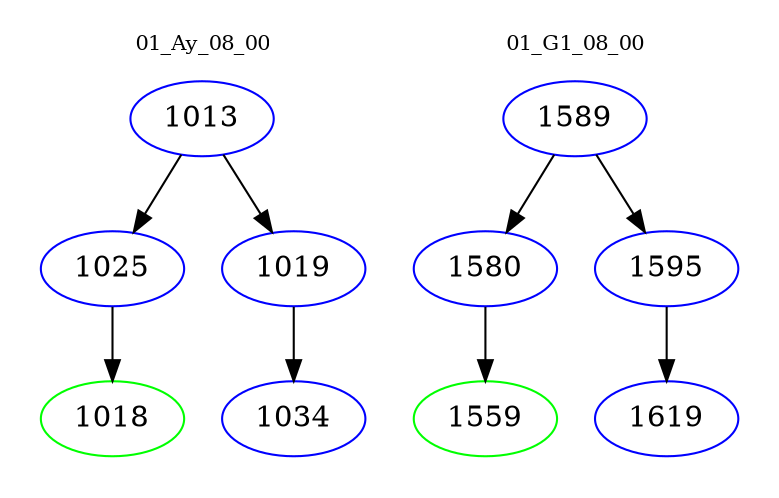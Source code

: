 digraph{
subgraph cluster_0 {
color = white
label = "01_Ay_08_00";
fontsize=10;
T0_1013 [label="1013", color="blue"]
T0_1013 -> T0_1025 [color="black"]
T0_1025 [label="1025", color="blue"]
T0_1025 -> T0_1018 [color="black"]
T0_1018 [label="1018", color="green"]
T0_1013 -> T0_1019 [color="black"]
T0_1019 [label="1019", color="blue"]
T0_1019 -> T0_1034 [color="black"]
T0_1034 [label="1034", color="blue"]
}
subgraph cluster_1 {
color = white
label = "01_G1_08_00";
fontsize=10;
T1_1589 [label="1589", color="blue"]
T1_1589 -> T1_1580 [color="black"]
T1_1580 [label="1580", color="blue"]
T1_1580 -> T1_1559 [color="black"]
T1_1559 [label="1559", color="green"]
T1_1589 -> T1_1595 [color="black"]
T1_1595 [label="1595", color="blue"]
T1_1595 -> T1_1619 [color="black"]
T1_1619 [label="1619", color="blue"]
}
}
